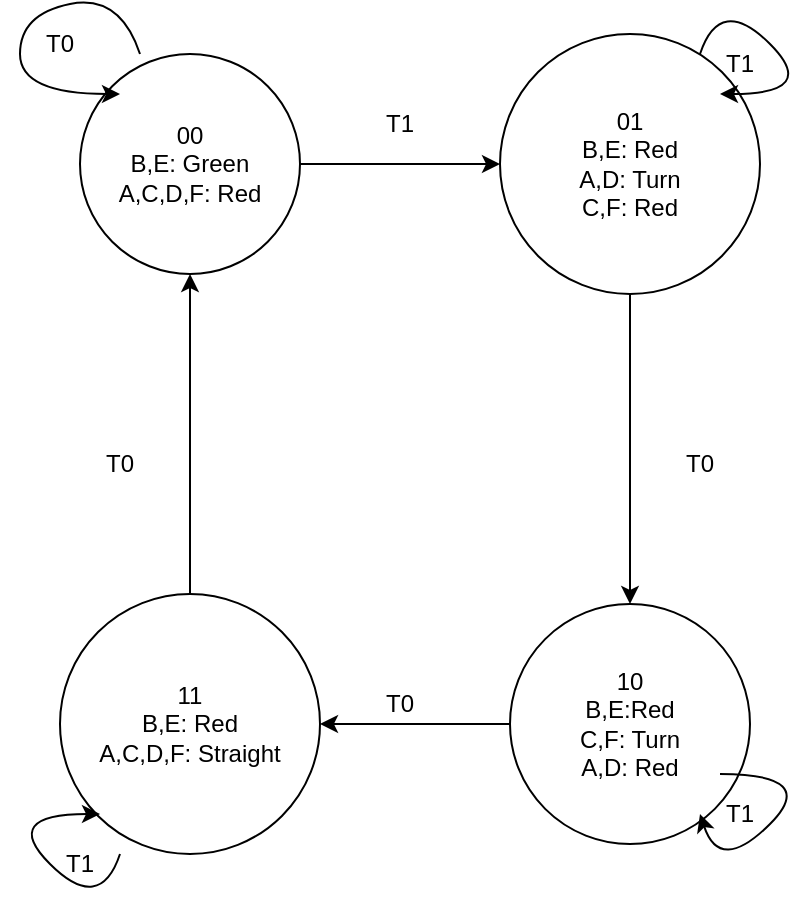<mxfile>
    <diagram id="0nVplxTJlUQ_MmKViWDx" name="Page-1">
        <mxGraphModel dx="1158" dy="655" grid="1" gridSize="10" guides="1" tooltips="1" connect="1" arrows="1" fold="1" page="1" pageScale="1" pageWidth="850" pageHeight="1100" math="0" shadow="0">
            <root>
                <mxCell id="0"/>
                <mxCell id="1" parent="0"/>
                <mxCell id="4" style="edgeStyle=none;html=1;exitX=1;exitY=0.5;exitDx=0;exitDy=0;entryX=0;entryY=0.5;entryDx=0;entryDy=0;" parent="1" source="2" target="3" edge="1">
                    <mxGeometry relative="1" as="geometry"/>
                </mxCell>
                <mxCell id="2" value="00&lt;br&gt;B,E: Green&lt;br&gt;A,C,D,F: Red" style="ellipse;whiteSpace=wrap;html=1;aspect=fixed;" parent="1" vertex="1">
                    <mxGeometry x="280" y="50" width="110" height="110" as="geometry"/>
                </mxCell>
                <mxCell id="3" value="01&lt;br&gt;B,E: Red&lt;br&gt;A,D: Turn&lt;br&gt;C,F: Red" style="ellipse;whiteSpace=wrap;html=1;aspect=fixed;" parent="1" vertex="1">
                    <mxGeometry x="490" y="40" width="130" height="130" as="geometry"/>
                </mxCell>
                <mxCell id="5" value="11&lt;br&gt;B,E: Red&lt;br&gt;A,C,D,F: Straight" style="ellipse;whiteSpace=wrap;html=1;aspect=fixed;" parent="1" vertex="1">
                    <mxGeometry x="270" y="320" width="130" height="130" as="geometry"/>
                </mxCell>
                <mxCell id="6" style="edgeStyle=none;html=1;exitX=0.5;exitY=1;exitDx=0;exitDy=0;entryX=0.5;entryY=0;entryDx=0;entryDy=0;" parent="1" source="3" target="7" edge="1">
                    <mxGeometry relative="1" as="geometry">
                        <mxPoint x="600" y="170" as="sourcePoint"/>
                        <mxPoint x="770.0" y="160" as="targetPoint"/>
                    </mxGeometry>
                </mxCell>
                <mxCell id="7" value="10&lt;br&gt;B,E:Red&lt;br&gt;C,F: Turn&lt;br&gt;A,D: Red" style="ellipse;whiteSpace=wrap;html=1;aspect=fixed;" parent="1" vertex="1">
                    <mxGeometry x="495" y="325" width="120" height="120" as="geometry"/>
                </mxCell>
                <mxCell id="8" style="edgeStyle=none;html=1;exitX=0;exitY=0.5;exitDx=0;exitDy=0;entryX=1;entryY=0.5;entryDx=0;entryDy=0;" parent="1" source="7" target="5" edge="1">
                    <mxGeometry relative="1" as="geometry">
                        <mxPoint x="430" y="460" as="sourcePoint"/>
                        <mxPoint x="400" y="400" as="targetPoint"/>
                    </mxGeometry>
                </mxCell>
                <mxCell id="11" style="edgeStyle=none;html=1;entryX=0.5;entryY=1;entryDx=0;entryDy=0;exitX=0.5;exitY=0;exitDx=0;exitDy=0;" parent="1" source="5" target="2" edge="1">
                    <mxGeometry relative="1" as="geometry">
                        <mxPoint x="665" y="370" as="sourcePoint"/>
                        <mxPoint x="390" y="501.76" as="targetPoint"/>
                    </mxGeometry>
                </mxCell>
                <mxCell id="15" value="T1" style="text;html=1;strokeColor=none;fillColor=none;align=center;verticalAlign=middle;whiteSpace=wrap;rounded=0;" parent="1" vertex="1">
                    <mxGeometry x="410" y="70" width="60" height="30" as="geometry"/>
                </mxCell>
                <mxCell id="16" value="T0" style="text;html=1;strokeColor=none;fillColor=none;align=center;verticalAlign=middle;whiteSpace=wrap;rounded=0;" parent="1" vertex="1">
                    <mxGeometry x="560" y="240" width="60" height="30" as="geometry"/>
                </mxCell>
                <mxCell id="17" value="T1" style="text;html=1;strokeColor=none;fillColor=none;align=center;verticalAlign=middle;whiteSpace=wrap;rounded=0;" parent="1" vertex="1">
                    <mxGeometry x="580" y="415" width="60" height="30" as="geometry"/>
                </mxCell>
                <mxCell id="20" value="T0" style="text;html=1;strokeColor=none;fillColor=none;align=center;verticalAlign=middle;whiteSpace=wrap;rounded=0;" parent="1" vertex="1">
                    <mxGeometry x="410" y="360" width="60" height="30" as="geometry"/>
                </mxCell>
                <mxCell id="21" value="T0" style="text;html=1;strokeColor=none;fillColor=none;align=center;verticalAlign=middle;whiteSpace=wrap;rounded=0;" parent="1" vertex="1">
                    <mxGeometry x="270" y="240" width="60" height="30" as="geometry"/>
                </mxCell>
                <mxCell id="22" value="T0" style="text;html=1;strokeColor=none;fillColor=none;align=center;verticalAlign=middle;whiteSpace=wrap;rounded=0;" parent="1" vertex="1">
                    <mxGeometry x="240" y="30" width="60" height="30" as="geometry"/>
                </mxCell>
                <mxCell id="23" value="T1" style="text;html=1;strokeColor=none;fillColor=none;align=center;verticalAlign=middle;whiteSpace=wrap;rounded=0;" parent="1" vertex="1">
                    <mxGeometry x="580" y="40" width="60" height="30" as="geometry"/>
                </mxCell>
                <mxCell id="24" value="T1" style="text;html=1;strokeColor=none;fillColor=none;align=center;verticalAlign=middle;whiteSpace=wrap;rounded=0;" parent="1" vertex="1">
                    <mxGeometry x="250" y="440" width="60" height="30" as="geometry"/>
                </mxCell>
                <mxCell id="25" value="" style="curved=1;endArrow=classic;html=1;" edge="1" parent="1">
                    <mxGeometry width="50" height="50" relative="1" as="geometry">
                        <mxPoint x="300" y="450" as="sourcePoint"/>
                        <mxPoint x="290" y="430" as="targetPoint"/>
                        <Array as="points">
                            <mxPoint x="290" y="480"/>
                            <mxPoint x="240" y="430"/>
                        </Array>
                    </mxGeometry>
                </mxCell>
                <mxCell id="26" value="" style="curved=1;endArrow=classic;html=1;" edge="1" parent="1">
                    <mxGeometry width="50" height="50" relative="1" as="geometry">
                        <mxPoint x="310" y="50" as="sourcePoint"/>
                        <mxPoint x="300" y="70" as="targetPoint"/>
                        <Array as="points">
                            <mxPoint x="300" y="20"/>
                            <mxPoint x="250" y="30"/>
                            <mxPoint x="250" y="70"/>
                        </Array>
                    </mxGeometry>
                </mxCell>
                <mxCell id="27" value="" style="curved=1;endArrow=classic;html=1;" edge="1" parent="1">
                    <mxGeometry width="50" height="50" relative="1" as="geometry">
                        <mxPoint x="590" y="50" as="sourcePoint"/>
                        <mxPoint x="600" y="70" as="targetPoint"/>
                        <Array as="points">
                            <mxPoint x="600" y="20"/>
                            <mxPoint x="650" y="70"/>
                        </Array>
                    </mxGeometry>
                </mxCell>
                <mxCell id="29" value="" style="curved=1;endArrow=classic;html=1;" edge="1" parent="1">
                    <mxGeometry width="50" height="50" relative="1" as="geometry">
                        <mxPoint x="600" y="410" as="sourcePoint"/>
                        <mxPoint x="590" y="430" as="targetPoint"/>
                        <Array as="points">
                            <mxPoint x="650" y="410"/>
                            <mxPoint x="600" y="460"/>
                        </Array>
                    </mxGeometry>
                </mxCell>
            </root>
        </mxGraphModel>
    </diagram>
</mxfile>